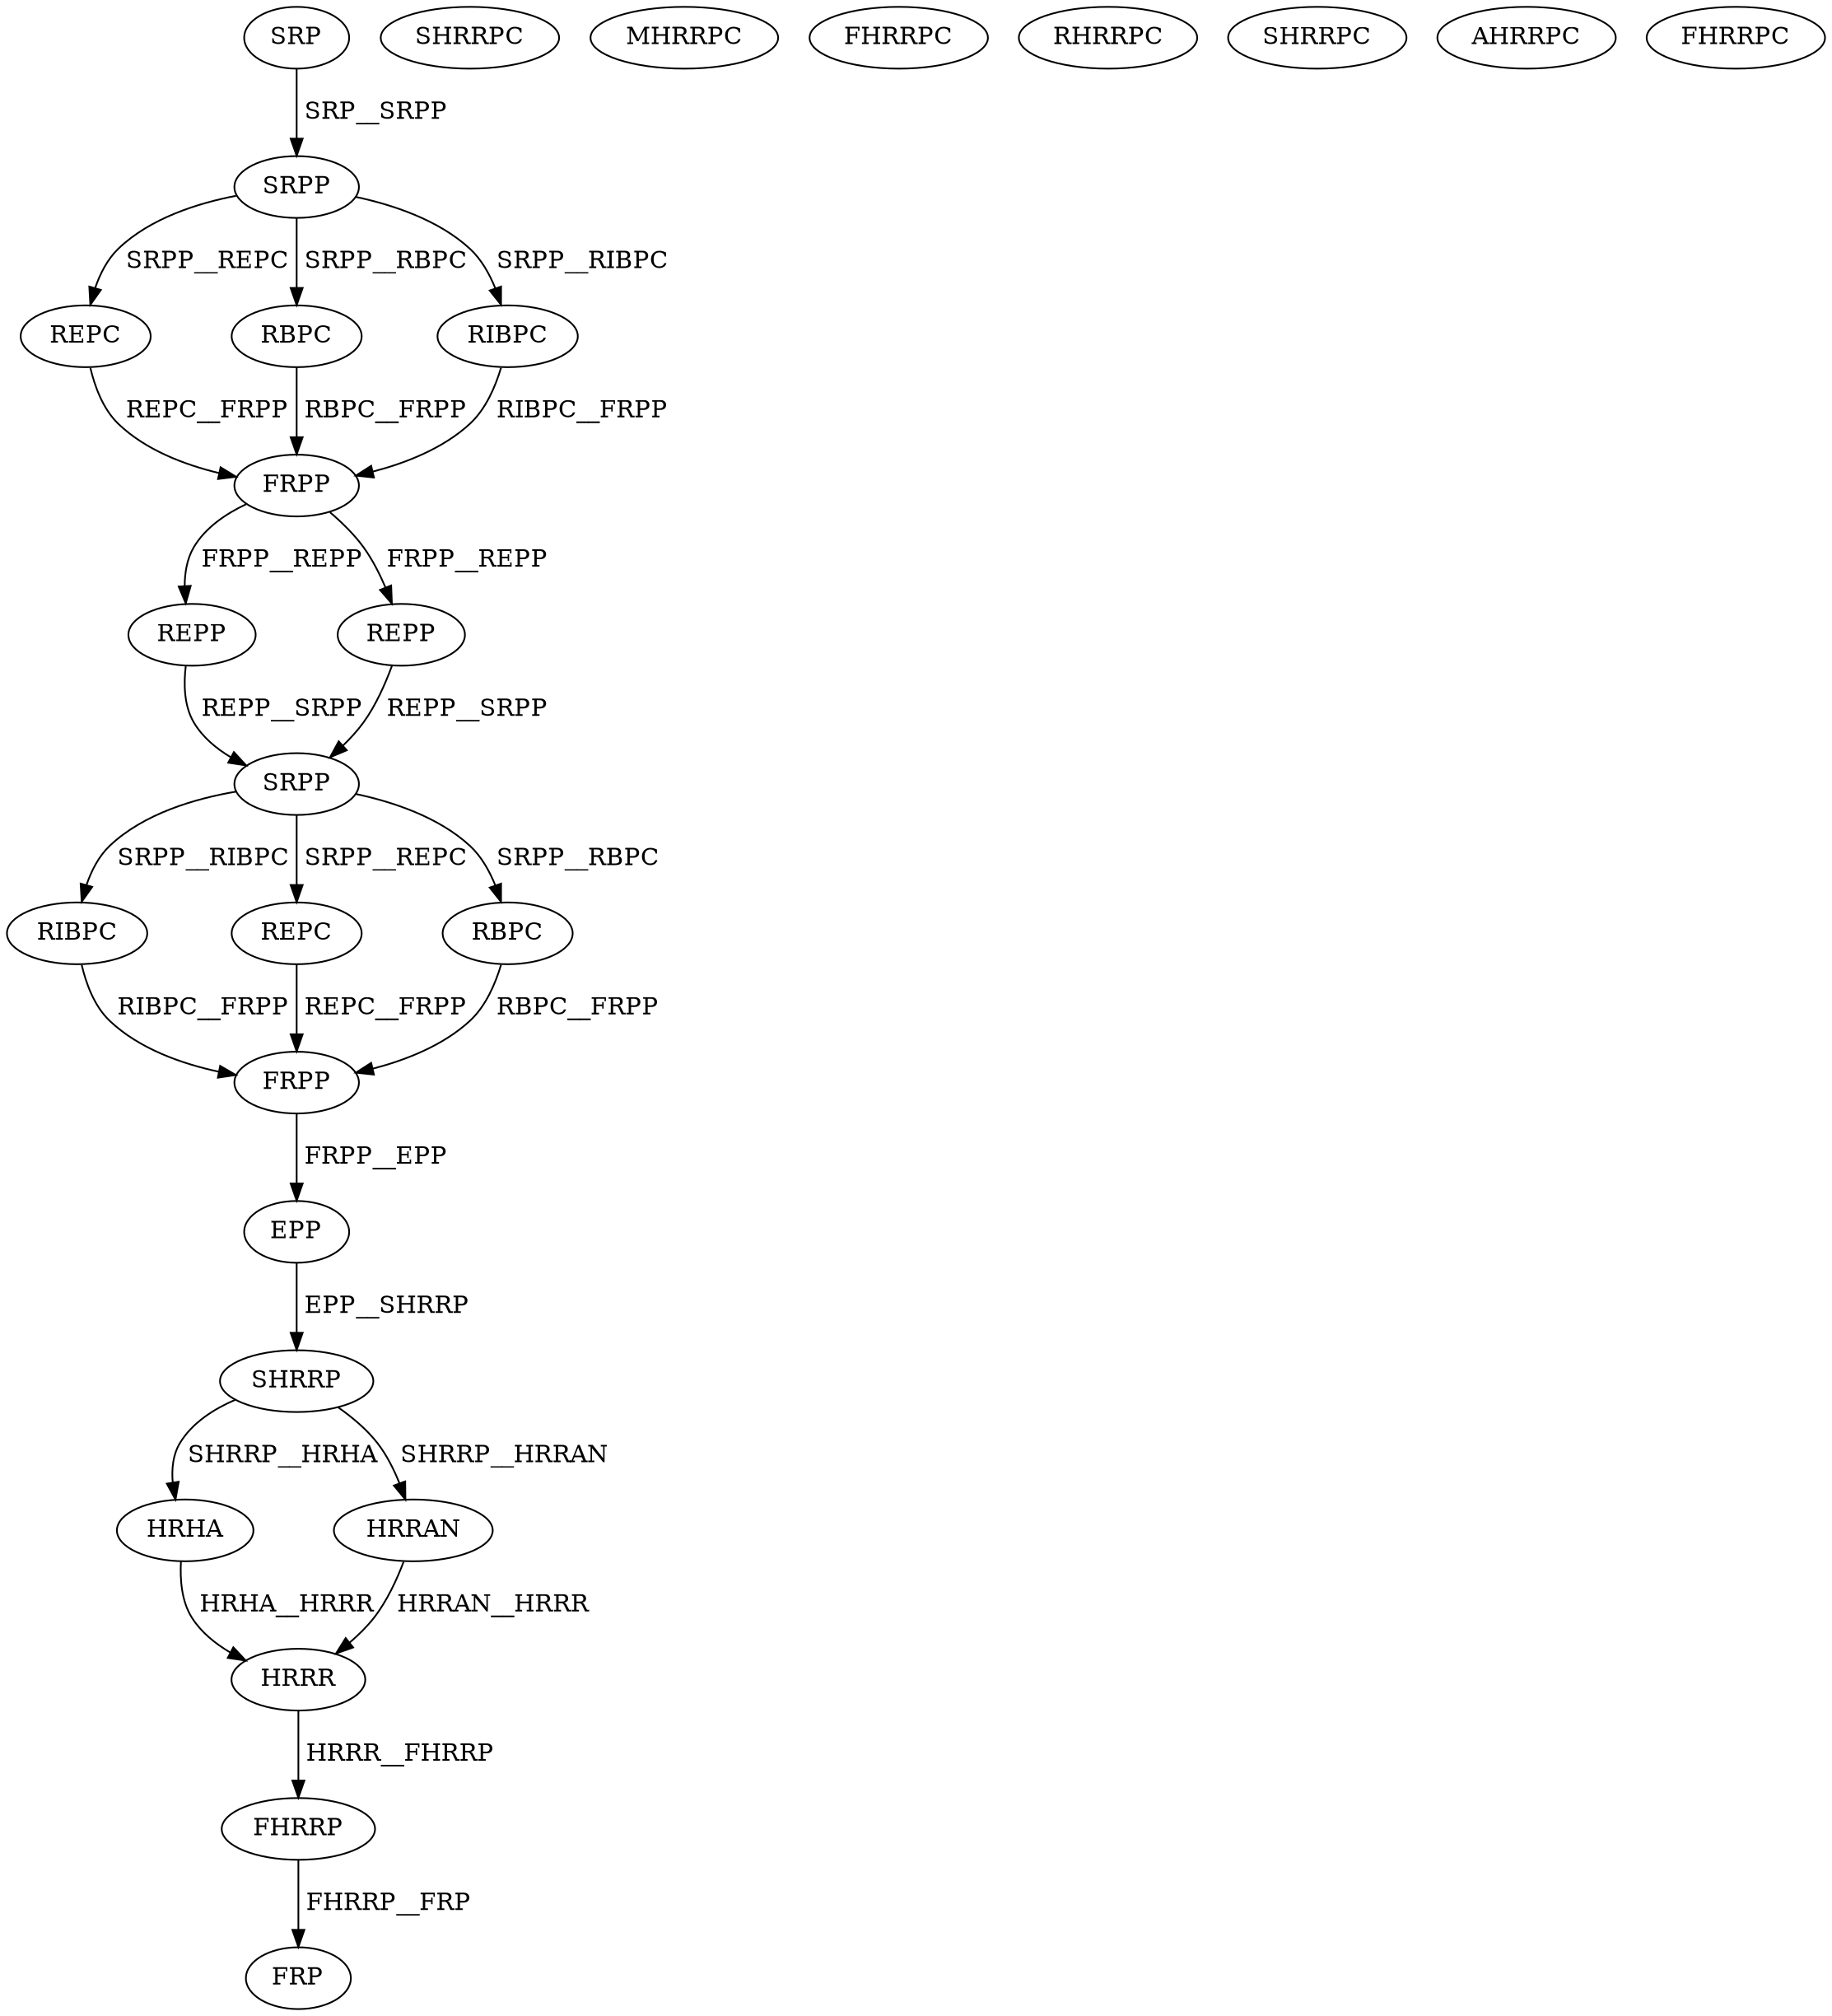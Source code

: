 digraph G { 
1 [label="SRP",color=black,fontcolor=black];
2 [label="SRPP",color=black,fontcolor=black];
3 [label="REPC",color=black,fontcolor=black];
4 [label="RBPC",color=black,fontcolor=black];
5 [label="RIBPC",color=black,fontcolor=black];
6 [label="FRPP",color=black,fontcolor=black];
7 [label="REPP",color=black,fontcolor=black];
8 [label="REPP",color=black,fontcolor=black];
9 [label="SRPP",color=black,fontcolor=black];
10 [label="RIBPC",color=black,fontcolor=black];
11 [label="REPC",color=black,fontcolor=black];
12 [label="RBPC",color=black,fontcolor=black];
13 [label="FRPP",color=black,fontcolor=black];
14 [label="EPP",color=black,fontcolor=black];
15 [label="SHRRP",color=black,fontcolor=black];
16 [label="HRHA",color=black,fontcolor=black];
17 [label="SHRRPC",color=black,fontcolor=black];
18 [label="MHRRPC",color=black,fontcolor=black];
19 [label="FHRRPC",color=black,fontcolor=black];
20 [label="RHRRPC",color=black,fontcolor=black];
21 [label="HRRAN",color=black,fontcolor=black];
22 [label="SHRRPC",color=black,fontcolor=black];
23 [label="AHRRPC",color=black,fontcolor=black];
24 [label="FHRRPC",color=black,fontcolor=black];
25 [label="HRRR",color=black,fontcolor=black];
26 [label="FHRRP",color=black,fontcolor=black];
27 [label="FRP",color=black,fontcolor=black];
1->2[label=" SRP__SRPP",color=black,fontcolor=black];
2->3[label=" SRPP__REPC",color=black,fontcolor=black];
2->4[label=" SRPP__RBPC",color=black,fontcolor=black];
2->5[label=" SRPP__RIBPC",color=black,fontcolor=black];
3->6[label=" REPC__FRPP",color=black,fontcolor=black];
4->6[label=" RBPC__FRPP",color=black,fontcolor=black];
5->6[label=" RIBPC__FRPP",color=black,fontcolor=black];
6->7[label=" FRPP__REPP",color=black,fontcolor=black];
6->8[label=" FRPP__REPP",color=black,fontcolor=black];
7->9[label=" REPP__SRPP",color=black,fontcolor=black];
8->9[label=" REPP__SRPP",color=black,fontcolor=black];
9->10[label=" SRPP__RIBPC",color=black,fontcolor=black];
9->11[label=" SRPP__REPC",color=black,fontcolor=black];
9->12[label=" SRPP__RBPC",color=black,fontcolor=black];
10->13[label=" RIBPC__FRPP",color=black,fontcolor=black];
11->13[label=" REPC__FRPP",color=black,fontcolor=black];
12->13[label=" RBPC__FRPP",color=black,fontcolor=black];
13->14[label=" FRPP__EPP",color=black,fontcolor=black];
14->15[label=" EPP__SHRRP",color=black,fontcolor=black];
15->16[label=" SHRRP__HRHA",color=black,fontcolor=black];
15->21[label=" SHRRP__HRRAN",color=black,fontcolor=black];
16->25[label=" HRHA__HRRR",color=black,fontcolor=black];
21->25[label=" HRRAN__HRRR",color=black,fontcolor=black];
25->26[label=" HRRR__FHRRP",color=black,fontcolor=black];
26->27[label=" FHRRP__FRP",color=black,fontcolor=black];
}
